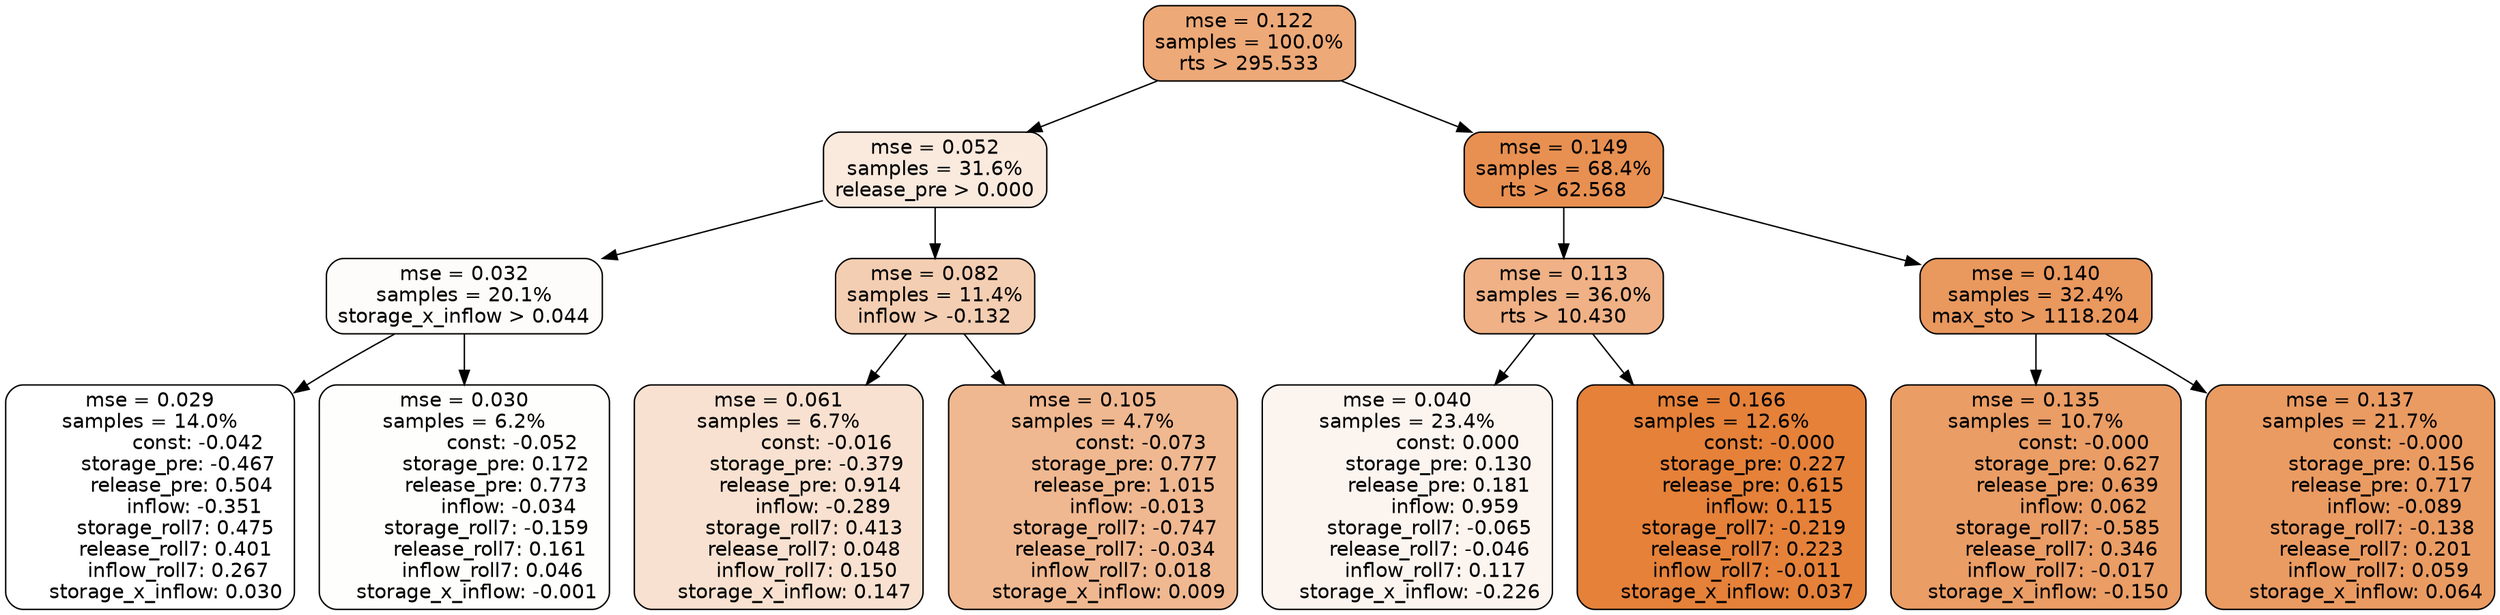 digraph tree {
node [shape=rectangle, style="filled, rounded", color="black", fontname=helvetica] ;
edge [fontname=helvetica] ;
	"0" [label="mse = 0.122
samples = 100.0%
rts > 295.533", fillcolor="#eda978"]
	"8" [label="mse = 0.052
samples = 31.6%
release_pre > 0.000", fillcolor="#fae9dd"]
	"1" [label="mse = 0.149
samples = 68.4%
rts > 62.568", fillcolor="#e89051"]
	"9" [label="mse = 0.032
samples = 20.1%
storage_x_inflow > 0.044", fillcolor="#fefcfb"]
	"12" [label="mse = 0.082
samples = 11.4%
inflow > -0.132", fillcolor="#f4ceb2"]
	"2" [label="mse = 0.113
samples = 36.0%
rts > 10.430", fillcolor="#efb185"]
	"5" [label="mse = 0.140
samples = 32.4%
max_sto > 1118.204", fillcolor="#e9985e"]
	"10" [label="mse = 0.029
samples = 14.0%
               const: -0.042
         storage_pre: -0.467
          release_pre: 0.504
              inflow: -0.351
        storage_roll7: 0.475
        release_roll7: 0.401
         inflow_roll7: 0.267
     storage_x_inflow: 0.030", fillcolor="#ffffff"]
	"11" [label="mse = 0.030
samples = 6.2%
               const: -0.052
          storage_pre: 0.172
          release_pre: 0.773
              inflow: -0.034
       storage_roll7: -0.159
        release_roll7: 0.161
         inflow_roll7: 0.046
    storage_x_inflow: -0.001", fillcolor="#fefefd"]
	"13" [label="mse = 0.061
samples = 6.7%
               const: -0.016
         storage_pre: -0.379
          release_pre: 0.914
              inflow: -0.289
        storage_roll7: 0.413
        release_roll7: 0.048
         inflow_roll7: 0.150
     storage_x_inflow: 0.147", fillcolor="#f8e1d0"]
	"14" [label="mse = 0.105
samples = 4.7%
               const: -0.073
          storage_pre: 0.777
          release_pre: 1.015
              inflow: -0.013
       storage_roll7: -0.747
       release_roll7: -0.034
         inflow_roll7: 0.018
     storage_x_inflow: 0.009", fillcolor="#f0b890"]
	"3" [label="mse = 0.040
samples = 23.4%
                const: 0.000
          storage_pre: 0.130
          release_pre: 0.181
               inflow: 0.959
       storage_roll7: -0.065
       release_roll7: -0.046
         inflow_roll7: 0.117
    storage_x_inflow: -0.226", fillcolor="#fcf4ef"]
	"4" [label="mse = 0.166
samples = 12.6%
               const: -0.000
          storage_pre: 0.227
          release_pre: 0.615
               inflow: 0.115
       storage_roll7: -0.219
        release_roll7: 0.223
        inflow_roll7: -0.011
     storage_x_inflow: 0.037", fillcolor="#e58139"]
	"7" [label="mse = 0.135
samples = 10.7%
               const: -0.000
          storage_pre: 0.627
          release_pre: 0.639
               inflow: 0.062
       storage_roll7: -0.585
        release_roll7: 0.346
        inflow_roll7: -0.017
    storage_x_inflow: -0.150", fillcolor="#ea9d65"]
	"6" [label="mse = 0.137
samples = 21.7%
               const: -0.000
          storage_pre: 0.156
          release_pre: 0.717
              inflow: -0.089
       storage_roll7: -0.138
        release_roll7: 0.201
         inflow_roll7: 0.059
     storage_x_inflow: 0.064", fillcolor="#ea9b62"]

	"0" -> "1"
	"0" -> "8"
	"8" -> "9"
	"8" -> "12"
	"1" -> "2"
	"1" -> "5"
	"9" -> "10"
	"9" -> "11"
	"12" -> "13"
	"12" -> "14"
	"2" -> "3"
	"2" -> "4"
	"5" -> "6"
	"5" -> "7"
}